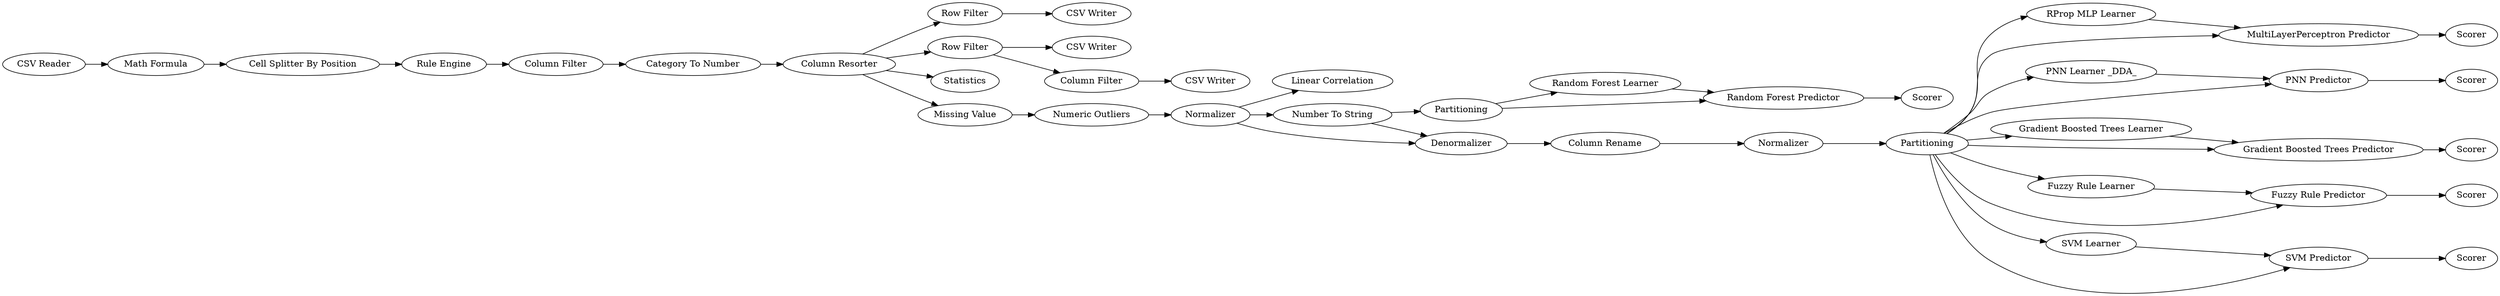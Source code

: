 digraph {
	1 [label="CSV Reader"]
	2 [label="Math Formula"]
	3 [label="Cell Splitter By Position"]
	4 [label="Rule Engine"]
	5 [label="Column Filter"]
	6 [label="Column Resorter"]
	7 [label="Row Filter"]
	8 [label="Row Filter"]
	9 [label="CSV Writer"]
	10 [label="CSV Writer"]
	11 [label="Column Filter"]
	12 [label="CSV Writer"]
	13 [label="Category To Number"]
	14 [label=Statistics]
	15 [label="Missing Value"]
	16 [label="Numeric Outliers"]
	17 [label=Normalizer]
	18 [label=Partitioning]
	19 [label="Linear Correlation"]
	20 [label="Random Forest Learner"]
	21 [label="Random Forest Predictor"]
	23 [label="Number To String"]
	24 [label=Scorer]
	25 [label="RProp MLP Learner"]
	26 [label="MultiLayerPerceptron Predictor"]
	27 [label=Scorer]
	28 [label="Column Rename"]
	29 [label=Partitioning]
	30 [label=Denormalizer]
	31 [label=Normalizer]
	32 [label="PNN Learner _DDA_"]
	33 [label="PNN Predictor"]
	34 [label=Scorer]
	35 [label="Gradient Boosted Trees Learner"]
	36 [label="Gradient Boosted Trees Predictor"]
	37 [label=Scorer]
	41 [label="Fuzzy Rule Learner"]
	42 [label="Fuzzy Rule Predictor"]
	43 [label=Scorer]
	47 [label="SVM Learner"]
	48 [label="SVM Predictor"]
	49 [label=Scorer]
	1 -> 2
	2 -> 3
	3 -> 4
	4 -> 5
	5 -> 13
	6 -> 7
	6 -> 14
	6 -> 15
	6 -> 8
	7 -> 9
	8 -> 10
	8 -> 11
	11 -> 12
	13 -> 6
	15 -> 16
	16 -> 17
	17 -> 19
	17 -> 23
	17 -> 30
	18 -> 20
	18 -> 21
	20 -> 21
	21 -> 24
	23 -> 18
	23 -> 30
	25 -> 26
	26 -> 27
	28 -> 31
	29 -> 25
	29 -> 26
	29 -> 32
	29 -> 33
	29 -> 35
	29 -> 36
	29 -> 41
	29 -> 42
	29 -> 47
	29 -> 48
	30 -> 28
	31 -> 29
	32 -> 33
	33 -> 34
	35 -> 36
	36 -> 37
	41 -> 42
	42 -> 43
	47 -> 48
	48 -> 49
	rankdir=LR
}

